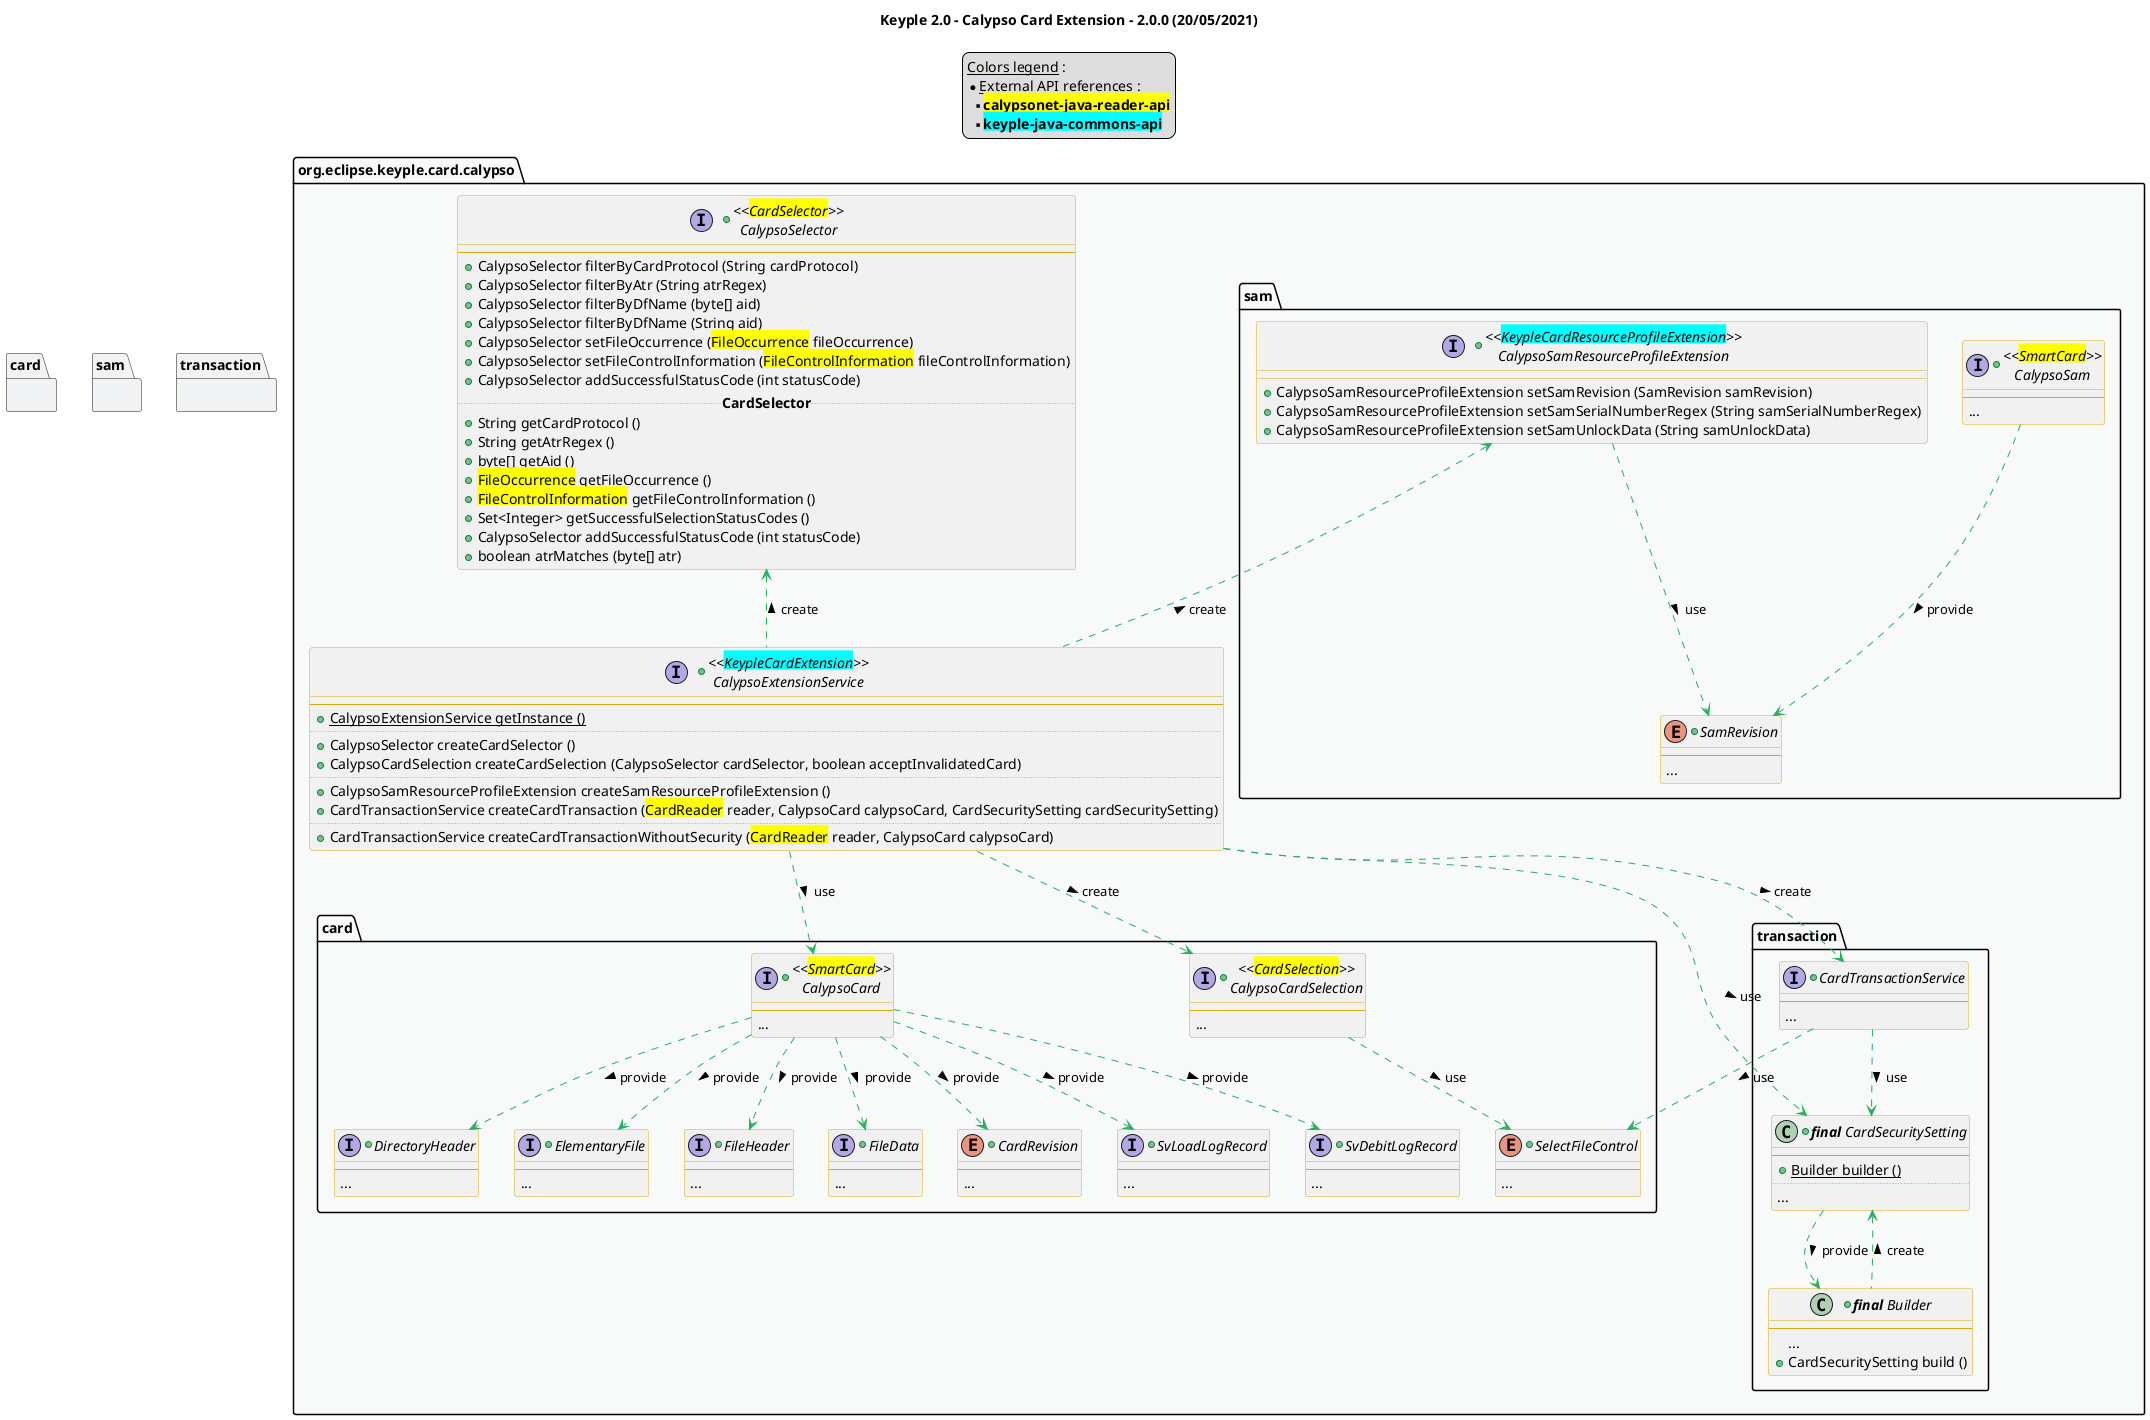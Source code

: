 @startuml
title
    Keyple 2.0 - Calypso Card Extension - 2.0.0 (20/05/2021)
end title

' == THEME ==

'Couleurs issues de : https://htmlcolorcodes.com/fr/tableau-de-couleur/tableau-de-couleur-design-plat/
!define C_GREY1 F8F9F9
!define C_GREY2 F2F3F4
!define C_GREY3 E5E7E9
!define C_GREY4 D7DBDD
!define C_GREY5 CACFD2
!define C_GREY6 BDC3C7
!define C_LINK 3498DB
!define C_USE 27AE60

skinparam Shadowing false
skinparam ClassFontStyle italic
skinparam ClassBorderColor #D4AC0D
skinparam stereotypeABorderColor #A9DCDF
skinparam stereotypeIBorderColor #B4A7E5
skinparam stereotypeCBorderColor #ADD1B2
skinparam stereotypeEBorderColor #EB93DF
' Red
skinparam ClassBackgroundColor<<red>> #FDEDEC
skinparam ClassBorderColor<<red>> #E74C3C
hide <<red>> stereotype
' Purple
skinparam ClassBackgroundColor<<purple>> #F4ECF7
skinparam ClassBorderColor<<purple>> #8E44AD
hide <<purple>> stereotype
' blue
skinparam ClassBackgroundColor<<blue>> #EBF5FB
skinparam ClassBorderColor<<blue>> #3498DB
hide <<blue>> stereotype
' Green
skinparam ClassBackgroundColor<<green>> #E9F7EF
skinparam ClassBorderColor<<green>> #27AE60
hide <<green>> stereotype
' Grey
skinparam ClassBackgroundColor<<grey>> #EAECEE
skinparam ClassBorderColor<<grey>> #2C3E50
hide <<grey>> stereotype

' == CONTENT ==

legend top
    __Colors legend__ :
    * __External API references__ :
    ** <back:yellow>**calypsonet-java-reader-api**</back>
    ** <back:cyan>**keyple-java-commons-api**</back>
end legend

package "org.eclipse.keyple.card.calypso" as calypso {
    +interface "<<<back:cyan>KeypleCardExtension</back>>>\nCalypsoExtensionService" as CalypsoExtensionService {
        --
        +{static} CalypsoExtensionService getInstance ()
        ..
        +CalypsoSelector createCardSelector ()
        +CalypsoCardSelection createCardSelection (CalypsoSelector cardSelector, boolean acceptInvalidatedCard)
        ..
        +CalypsoSamResourceProfileExtension createSamResourceProfileExtension ()
        +CardTransactionService createCardTransaction (<back:yellow>CardReader</back> reader, CalypsoCard calypsoCard, CardSecuritySetting cardSecuritySetting)
        ..
        +CardTransactionService createCardTransactionWithoutSecurity (<back:yellow>CardReader</back> reader, CalypsoCard calypsoCard)
    }


    +interface "<<<back:yellow>CardSelector</back>>>\nCalypsoSelector" as CalypsoSelector {
        --
        +CalypsoSelector filterByCardProtocol (String cardProtocol)
        +CalypsoSelector filterByAtr (String atrRegex)
        +CalypsoSelector filterByDfName (byte[] aid)
        +CalypsoSelector filterByDfName (String aid)
        +CalypsoSelector setFileOccurrence (<back:yellow>FileOccurrence</back> fileOccurrence)
        +CalypsoSelector setFileControlInformation (<back:yellow>FileControlInformation</back> fileControlInformation)
        +CalypsoSelector addSuccessfulStatusCode (int statusCode)
        .. **CardSelector** ..
        +String getCardProtocol ()
        +String getAtrRegex ()
        +byte[] getAid ()
        +<back:yellow>FileOccurrence</back> getFileOccurrence ()
        +<back:yellow>FileControlInformation</back> getFileControlInformation ()
        +Set<Integer> getSuccessfulSelectionStatusCodes ()
        +CalypsoSelector addSuccessfulStatusCode (int statusCode)
        +boolean atrMatches (byte[] atr)
    }

    package card {
        +interface "<<<back:yellow>CardSelection</back>>>\nCalypsoCardSelection" as CalypsoCardSelection {
            --
            ...
        }
        +enum SelectFileControl {
            --
            ...
        }
        +interface "<<<back:yellow>SmartCard</back>>>\nCalypsoCard" as CalypsoCard {
            --
            ...
        }
        +interface DirectoryHeader {
            --
            ...
        }
        +interface ElementaryFile {
            --
            ...
        }
        +interface FileHeader {
            --
            ...
        }
        +interface FileData {
            --
            ...
        }
        +enum CardRevision {
            --
            ...
        }
        +interface SvLoadLogRecord {
            --
            ...
        }
        +interface SvDebitLogRecord {
            --
            ...
        }
    }
    package sam {
        +interface "<<<back:cyan>KeypleCardResourceProfileExtension</back>>>\nCalypsoSamResourceProfileExtension" as CalypsoSamResourceProfileExtension {
            +CalypsoSamResourceProfileExtension setSamRevision (SamRevision samRevision)
            +CalypsoSamResourceProfileExtension setSamSerialNumberRegex (String samSerialNumberRegex)
            +CalypsoSamResourceProfileExtension setSamUnlockData (String samUnlockData)
        }
        +interface "<<<back:yellow>SmartCard</back>>>\nCalypsoSam" as CalypsoSam {
            --
            ...
        }
        +enum SamRevision {
            --
            ...
        }
    }
    package transaction {
        +interface CardTransactionService {
            --
            ...
        }
        +class "**final** CardSecuritySetting" as CardSecuritySetting {
            --
            +{static} Builder builder ()
            ..
            ...
        }
        +class "**final** Builder" as CardSecuritySettingBuilder {
            --
            ...
            +CardSecuritySetting build ()
        }
    }
}

' Associations

CalypsoExtensionService .up.> CalypsoSamResourceProfileExtension #C_USE : create >
CalypsoExtensionService ..> CardSecuritySetting #C_USE : use >
CalypsoExtensionService ..> CalypsoCardSelection #C_USE : create >
CalypsoExtensionService .up.> CalypsoSelector #C_USE : create >
CalypsoExtensionService ..> CalypsoCard #C_USE : use >
CalypsoExtensionService ..> CardTransactionService #C_USE : create >

CardTransactionService ..> CardSecuritySetting #C_USE : use >
CardTransactionService ..> SelectFileControl #C_USE : use >

CardSecuritySetting ..> CardSecuritySettingBuilder #C_USE : provide >

CardSecuritySettingBuilder .up.> CardSecuritySetting #C_USE : create >

CalypsoSamResourceProfileExtension ..> SamRevision #C_USE : use >

CalypsoSam ..> SamRevision #C_USE : provide >

CalypsoCardSelection ..> SelectFileControl #C_USE : use >

CalypsoCard ..> DirectoryHeader #C_USE : provide >
CalypsoCard ..> ElementaryFile #C_USE : provide >
CalypsoCard ..> FileHeader #C_USE : provide >
CalypsoCard ..> FileData #C_USE : provide >
CalypsoCard ..> CardRevision #C_USE : provide >
CalypsoCard ..> SvLoadLogRecord #C_USE : provide >
CalypsoCard ..> SvDebitLogRecord #C_USE : provide >

' == LAYOUT ==

'CardRevision -[hidden]- SamCardResourceServiceBuilder

' == STYLE ==

package calypso #C_GREY1 {}
package card #C_GREY2 {}
package sam #C_GREY2 {}
package transaction #C_GREY2 {}


@enduml